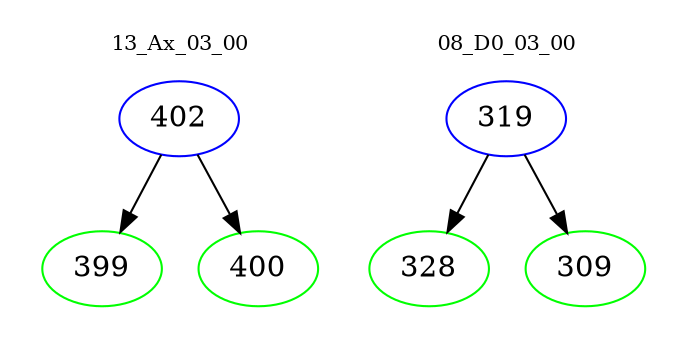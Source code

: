 digraph{
subgraph cluster_0 {
color = white
label = "13_Ax_03_00";
fontsize=10;
T0_402 [label="402", color="blue"]
T0_402 -> T0_399 [color="black"]
T0_399 [label="399", color="green"]
T0_402 -> T0_400 [color="black"]
T0_400 [label="400", color="green"]
}
subgraph cluster_1 {
color = white
label = "08_D0_03_00";
fontsize=10;
T1_319 [label="319", color="blue"]
T1_319 -> T1_328 [color="black"]
T1_328 [label="328", color="green"]
T1_319 -> T1_309 [color="black"]
T1_309 [label="309", color="green"]
}
}
